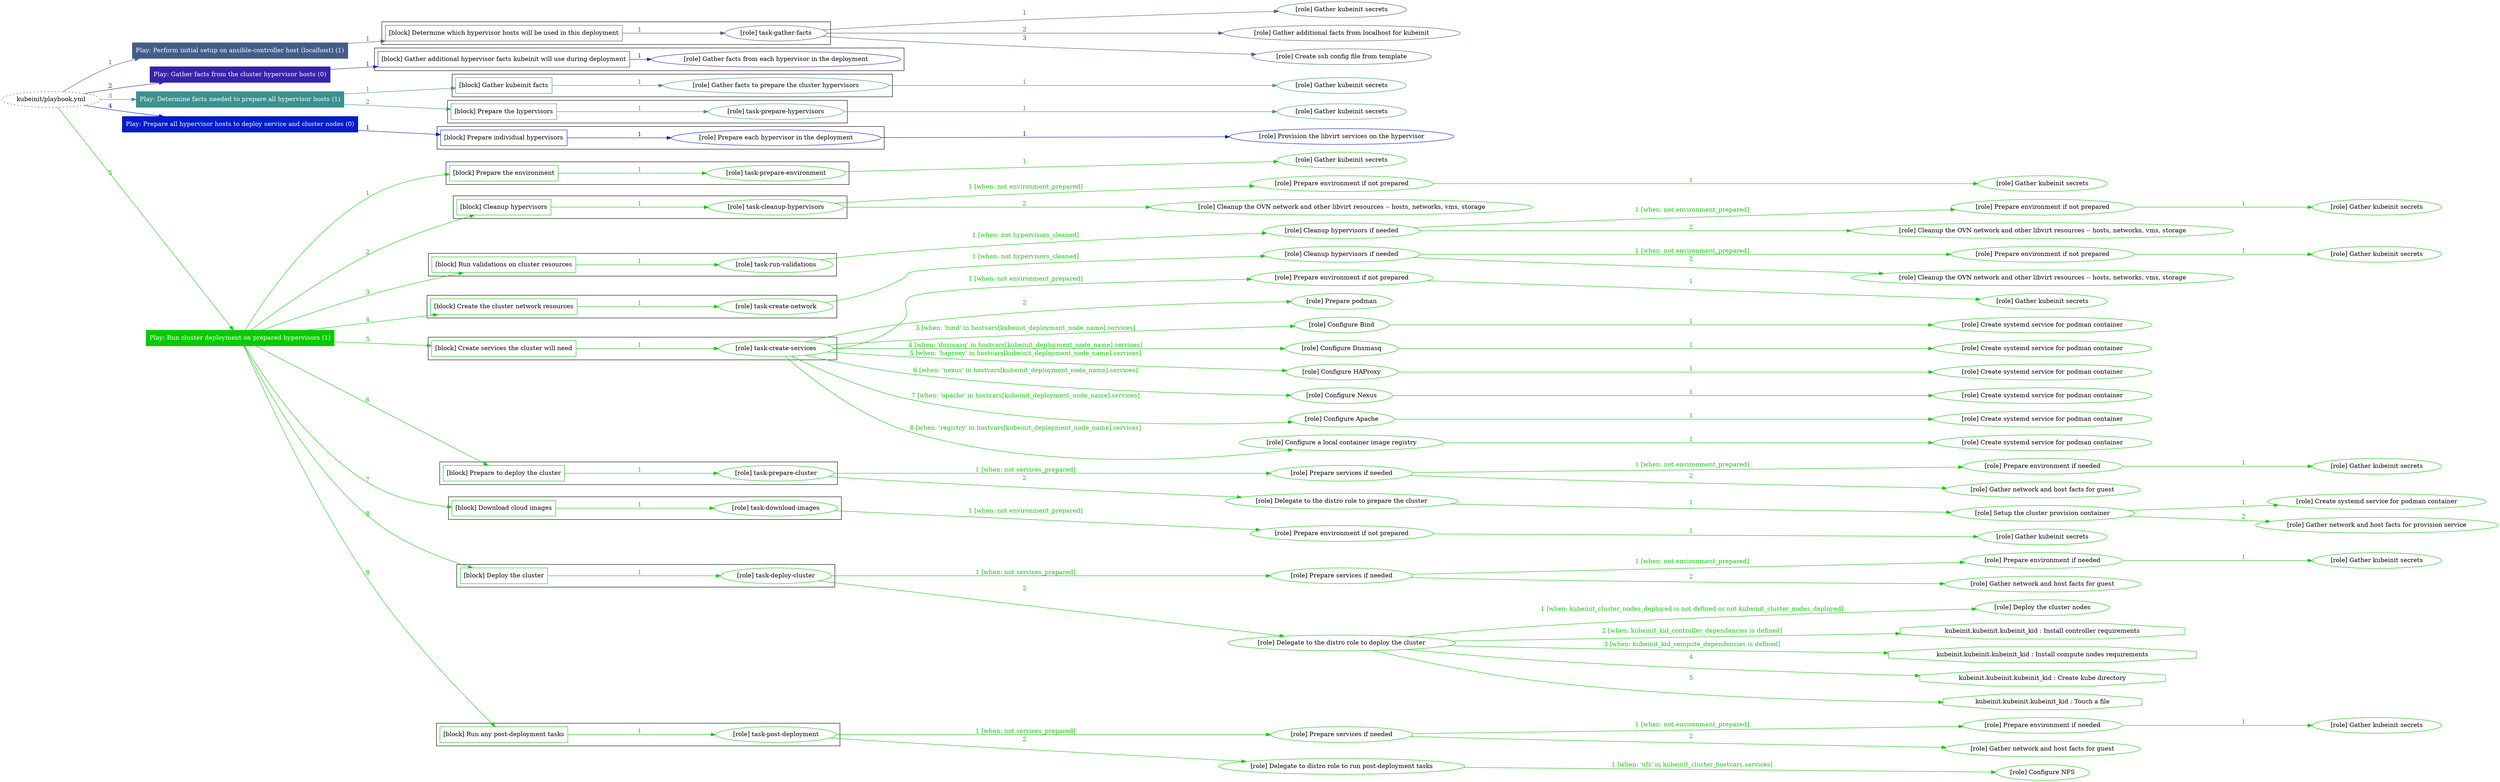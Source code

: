 digraph {
	graph [concentrate=true ordering=in rankdir=LR ratio=fill]
	edge [esep=5 sep=10]
	"kubeinit/playbook.yml" [URL="/home/runner/work/kubeinit/kubeinit/kubeinit/playbook.yml" id=playbook_50e6f2de style=dotted]
	play_9958e30e [label="Play: Perform initial setup on ansible-controller host (localhost) (1)" URL="/home/runner/work/kubeinit/kubeinit/kubeinit/playbook.yml" color="#445d88" fontcolor="#ffffff" id=play_9958e30e shape=box style=filled tooltip=localhost]
	"kubeinit/playbook.yml" -> play_9958e30e [label="1 " color="#445d88" fontcolor="#445d88" id=edge_a9474c31 labeltooltip="1 " tooltip="1 "]
	subgraph "Gather kubeinit secrets" {
		role_91b9b0df [label="[role] Gather kubeinit secrets" URL="/home/runner/.ansible/collections/ansible_collections/kubeinit/kubeinit/roles/kubeinit_prepare/tasks/build_hypervisors_group.yml" color="#445d88" id=role_91b9b0df tooltip="Gather kubeinit secrets"]
	}
	subgraph "Gather additional facts from localhost for kubeinit" {
		role_ce4d6a98 [label="[role] Gather additional facts from localhost for kubeinit" URL="/home/runner/.ansible/collections/ansible_collections/kubeinit/kubeinit/roles/kubeinit_prepare/tasks/build_hypervisors_group.yml" color="#445d88" id=role_ce4d6a98 tooltip="Gather additional facts from localhost for kubeinit"]
	}
	subgraph "Create ssh config file from template" {
		role_f84a0c0d [label="[role] Create ssh config file from template" URL="/home/runner/.ansible/collections/ansible_collections/kubeinit/kubeinit/roles/kubeinit_prepare/tasks/build_hypervisors_group.yml" color="#445d88" id=role_f84a0c0d tooltip="Create ssh config file from template"]
	}
	subgraph "task-gather-facts" {
		role_ffb2d724 [label="[role] task-gather-facts" URL="/home/runner/work/kubeinit/kubeinit/kubeinit/playbook.yml" color="#445d88" id=role_ffb2d724 tooltip="task-gather-facts"]
		role_ffb2d724 -> role_91b9b0df [label="1 " color="#445d88" fontcolor="#445d88" id=edge_2540e3af labeltooltip="1 " tooltip="1 "]
		role_ffb2d724 -> role_ce4d6a98 [label="2 " color="#445d88" fontcolor="#445d88" id=edge_36d5b233 labeltooltip="2 " tooltip="2 "]
		role_ffb2d724 -> role_f84a0c0d [label="3 " color="#445d88" fontcolor="#445d88" id=edge_66f5853d labeltooltip="3 " tooltip="3 "]
	}
	subgraph "Play: Perform initial setup on ansible-controller host (localhost) (1)" {
		play_9958e30e -> block_2ce571b0 [label=1 color="#445d88" fontcolor="#445d88" id=edge_5c7d63a4 labeltooltip=1 tooltip=1]
		subgraph cluster_block_2ce571b0 {
			block_2ce571b0 [label="[block] Determine which hypervisor hosts will be used in this deployment" URL="/home/runner/work/kubeinit/kubeinit/kubeinit/playbook.yml" color="#445d88" id=block_2ce571b0 labeltooltip="Determine which hypervisor hosts will be used in this deployment" shape=box tooltip="Determine which hypervisor hosts will be used in this deployment"]
			block_2ce571b0 -> role_ffb2d724 [label="1 " color="#445d88" fontcolor="#445d88" id=edge_18016626 labeltooltip="1 " tooltip="1 "]
		}
	}
	play_d2fd82ec [label="Play: Gather facts from the cluster hypervisor hosts (0)" URL="/home/runner/work/kubeinit/kubeinit/kubeinit/playbook.yml" color="#3922aa" fontcolor="#ffffff" id=play_d2fd82ec shape=box style=filled tooltip="Play: Gather facts from the cluster hypervisor hosts (0)"]
	"kubeinit/playbook.yml" -> play_d2fd82ec [label="2 " color="#3922aa" fontcolor="#3922aa" id=edge_82a83a03 labeltooltip="2 " tooltip="2 "]
	subgraph "Gather facts from each hypervisor in the deployment" {
		role_1c6f3601 [label="[role] Gather facts from each hypervisor in the deployment" URL="/home/runner/work/kubeinit/kubeinit/kubeinit/playbook.yml" color="#3922aa" id=role_1c6f3601 tooltip="Gather facts from each hypervisor in the deployment"]
	}
	subgraph "Play: Gather facts from the cluster hypervisor hosts (0)" {
		play_d2fd82ec -> block_0d6fe149 [label=1 color="#3922aa" fontcolor="#3922aa" id=edge_04b9619c labeltooltip=1 tooltip=1]
		subgraph cluster_block_0d6fe149 {
			block_0d6fe149 [label="[block] Gather additional hypervisor facts kubeinit will use during deployment" URL="/home/runner/work/kubeinit/kubeinit/kubeinit/playbook.yml" color="#3922aa" id=block_0d6fe149 labeltooltip="Gather additional hypervisor facts kubeinit will use during deployment" shape=box tooltip="Gather additional hypervisor facts kubeinit will use during deployment"]
			block_0d6fe149 -> role_1c6f3601 [label="1 " color="#3922aa" fontcolor="#3922aa" id=edge_02f8da68 labeltooltip="1 " tooltip="1 "]
		}
	}
	play_2d99d98e [label="Play: Determine facts needed to prepare all hypervisor hosts (1)" URL="/home/runner/work/kubeinit/kubeinit/kubeinit/playbook.yml" color="#3b9190" fontcolor="#ffffff" id=play_2d99d98e shape=box style=filled tooltip=localhost]
	"kubeinit/playbook.yml" -> play_2d99d98e [label="3 " color="#3b9190" fontcolor="#3b9190" id=edge_d330d15e labeltooltip="3 " tooltip="3 "]
	subgraph "Gather kubeinit secrets" {
		role_da9b8e6f [label="[role] Gather kubeinit secrets" URL="/home/runner/.ansible/collections/ansible_collections/kubeinit/kubeinit/roles/kubeinit_prepare/tasks/gather_kubeinit_facts.yml" color="#3b9190" id=role_da9b8e6f tooltip="Gather kubeinit secrets"]
	}
	subgraph "Gather facts to prepare the cluster hypervisors" {
		role_4280da1c [label="[role] Gather facts to prepare the cluster hypervisors" URL="/home/runner/work/kubeinit/kubeinit/kubeinit/playbook.yml" color="#3b9190" id=role_4280da1c tooltip="Gather facts to prepare the cluster hypervisors"]
		role_4280da1c -> role_da9b8e6f [label="1 " color="#3b9190" fontcolor="#3b9190" id=edge_eb1726ce labeltooltip="1 " tooltip="1 "]
	}
	subgraph "Gather kubeinit secrets" {
		role_faa4b2e7 [label="[role] Gather kubeinit secrets" URL="/home/runner/.ansible/collections/ansible_collections/kubeinit/kubeinit/roles/kubeinit_prepare/tasks/gather_kubeinit_facts.yml" color="#3b9190" id=role_faa4b2e7 tooltip="Gather kubeinit secrets"]
	}
	subgraph "task-prepare-hypervisors" {
		role_36609c1f [label="[role] task-prepare-hypervisors" URL="/home/runner/work/kubeinit/kubeinit/kubeinit/playbook.yml" color="#3b9190" id=role_36609c1f tooltip="task-prepare-hypervisors"]
		role_36609c1f -> role_faa4b2e7 [label="1 " color="#3b9190" fontcolor="#3b9190" id=edge_28a08ee8 labeltooltip="1 " tooltip="1 "]
	}
	subgraph "Play: Determine facts needed to prepare all hypervisor hosts (1)" {
		play_2d99d98e -> block_a14d952c [label=1 color="#3b9190" fontcolor="#3b9190" id=edge_8cd0bb99 labeltooltip=1 tooltip=1]
		subgraph cluster_block_a14d952c {
			block_a14d952c [label="[block] Gather kubeinit facts" URL="/home/runner/work/kubeinit/kubeinit/kubeinit/playbook.yml" color="#3b9190" id=block_a14d952c labeltooltip="Gather kubeinit facts" shape=box tooltip="Gather kubeinit facts"]
			block_a14d952c -> role_4280da1c [label="1 " color="#3b9190" fontcolor="#3b9190" id=edge_c5ca4472 labeltooltip="1 " tooltip="1 "]
		}
		play_2d99d98e -> block_464c020f [label=2 color="#3b9190" fontcolor="#3b9190" id=edge_82e59f20 labeltooltip=2 tooltip=2]
		subgraph cluster_block_464c020f {
			block_464c020f [label="[block] Prepare the hypervisors" URL="/home/runner/work/kubeinit/kubeinit/kubeinit/playbook.yml" color="#3b9190" id=block_464c020f labeltooltip="Prepare the hypervisors" shape=box tooltip="Prepare the hypervisors"]
			block_464c020f -> role_36609c1f [label="1 " color="#3b9190" fontcolor="#3b9190" id=edge_e20b7f57 labeltooltip="1 " tooltip="1 "]
		}
	}
	play_64fe4790 [label="Play: Prepare all hypervisor hosts to deploy service and cluster nodes (0)" URL="/home/runner/work/kubeinit/kubeinit/kubeinit/playbook.yml" color="#021cca" fontcolor="#ffffff" id=play_64fe4790 shape=box style=filled tooltip="Play: Prepare all hypervisor hosts to deploy service and cluster nodes (0)"]
	"kubeinit/playbook.yml" -> play_64fe4790 [label="4 " color="#021cca" fontcolor="#021cca" id=edge_26fd4993 labeltooltip="4 " tooltip="4 "]
	subgraph "Provision the libvirt services on the hypervisor" {
		role_759fba63 [label="[role] Provision the libvirt services on the hypervisor" URL="/home/runner/.ansible/collections/ansible_collections/kubeinit/kubeinit/roles/kubeinit_prepare/tasks/prepare_hypervisor.yml" color="#021cca" id=role_759fba63 tooltip="Provision the libvirt services on the hypervisor"]
	}
	subgraph "Prepare each hypervisor in the deployment" {
		role_9e18ca4a [label="[role] Prepare each hypervisor in the deployment" URL="/home/runner/work/kubeinit/kubeinit/kubeinit/playbook.yml" color="#021cca" id=role_9e18ca4a tooltip="Prepare each hypervisor in the deployment"]
		role_9e18ca4a -> role_759fba63 [label="1 " color="#021cca" fontcolor="#021cca" id=edge_062d3d40 labeltooltip="1 " tooltip="1 "]
	}
	subgraph "Play: Prepare all hypervisor hosts to deploy service and cluster nodes (0)" {
		play_64fe4790 -> block_e51bd233 [label=1 color="#021cca" fontcolor="#021cca" id=edge_98660338 labeltooltip=1 tooltip=1]
		subgraph cluster_block_e51bd233 {
			block_e51bd233 [label="[block] Prepare individual hypervisors" URL="/home/runner/work/kubeinit/kubeinit/kubeinit/playbook.yml" color="#021cca" id=block_e51bd233 labeltooltip="Prepare individual hypervisors" shape=box tooltip="Prepare individual hypervisors"]
			block_e51bd233 -> role_9e18ca4a [label="1 " color="#021cca" fontcolor="#021cca" id=edge_da56ffb1 labeltooltip="1 " tooltip="1 "]
		}
	}
	play_2c043baa [label="Play: Run cluster deployment on prepared hypervisors (1)" URL="/home/runner/work/kubeinit/kubeinit/kubeinit/playbook.yml" color="#09ca02" fontcolor="#ffffff" id=play_2c043baa shape=box style=filled tooltip=localhost]
	"kubeinit/playbook.yml" -> play_2c043baa [label="5 " color="#09ca02" fontcolor="#09ca02" id=edge_bb22a909 labeltooltip="5 " tooltip="5 "]
	subgraph "Gather kubeinit secrets" {
		role_1396aef2 [label="[role] Gather kubeinit secrets" URL="/home/runner/.ansible/collections/ansible_collections/kubeinit/kubeinit/roles/kubeinit_prepare/tasks/gather_kubeinit_facts.yml" color="#09ca02" id=role_1396aef2 tooltip="Gather kubeinit secrets"]
	}
	subgraph "task-prepare-environment" {
		role_627723ed [label="[role] task-prepare-environment" URL="/home/runner/work/kubeinit/kubeinit/kubeinit/playbook.yml" color="#09ca02" id=role_627723ed tooltip="task-prepare-environment"]
		role_627723ed -> role_1396aef2 [label="1 " color="#09ca02" fontcolor="#09ca02" id=edge_ef4833f6 labeltooltip="1 " tooltip="1 "]
	}
	subgraph "Gather kubeinit secrets" {
		role_53dcd2b2 [label="[role] Gather kubeinit secrets" URL="/home/runner/.ansible/collections/ansible_collections/kubeinit/kubeinit/roles/kubeinit_prepare/tasks/gather_kubeinit_facts.yml" color="#09ca02" id=role_53dcd2b2 tooltip="Gather kubeinit secrets"]
	}
	subgraph "Prepare environment if not prepared" {
		role_b9887acd [label="[role] Prepare environment if not prepared" URL="/home/runner/.ansible/collections/ansible_collections/kubeinit/kubeinit/roles/kubeinit_prepare/tasks/cleanup_hypervisors.yml" color="#09ca02" id=role_b9887acd tooltip="Prepare environment if not prepared"]
		role_b9887acd -> role_53dcd2b2 [label="1 " color="#09ca02" fontcolor="#09ca02" id=edge_7b9427c1 labeltooltip="1 " tooltip="1 "]
	}
	subgraph "Cleanup the OVN network and other libvirt resources -- hosts, networks, vms, storage" {
		role_3ff14614 [label="[role] Cleanup the OVN network and other libvirt resources -- hosts, networks, vms, storage" URL="/home/runner/.ansible/collections/ansible_collections/kubeinit/kubeinit/roles/kubeinit_prepare/tasks/cleanup_hypervisors.yml" color="#09ca02" id=role_3ff14614 tooltip="Cleanup the OVN network and other libvirt resources -- hosts, networks, vms, storage"]
	}
	subgraph "task-cleanup-hypervisors" {
		role_20452b67 [label="[role] task-cleanup-hypervisors" URL="/home/runner/work/kubeinit/kubeinit/kubeinit/playbook.yml" color="#09ca02" id=role_20452b67 tooltip="task-cleanup-hypervisors"]
		role_20452b67 -> role_b9887acd [label="1 [when: not environment_prepared]" color="#09ca02" fontcolor="#09ca02" id=edge_ad8bff8f labeltooltip="1 [when: not environment_prepared]" tooltip="1 [when: not environment_prepared]"]
		role_20452b67 -> role_3ff14614 [label="2 " color="#09ca02" fontcolor="#09ca02" id=edge_5fcb2435 labeltooltip="2 " tooltip="2 "]
	}
	subgraph "Gather kubeinit secrets" {
		role_081bf091 [label="[role] Gather kubeinit secrets" URL="/home/runner/.ansible/collections/ansible_collections/kubeinit/kubeinit/roles/kubeinit_prepare/tasks/gather_kubeinit_facts.yml" color="#09ca02" id=role_081bf091 tooltip="Gather kubeinit secrets"]
	}
	subgraph "Prepare environment if not prepared" {
		role_46603d95 [label="[role] Prepare environment if not prepared" URL="/home/runner/.ansible/collections/ansible_collections/kubeinit/kubeinit/roles/kubeinit_prepare/tasks/cleanup_hypervisors.yml" color="#09ca02" id=role_46603d95 tooltip="Prepare environment if not prepared"]
		role_46603d95 -> role_081bf091 [label="1 " color="#09ca02" fontcolor="#09ca02" id=edge_a2990768 labeltooltip="1 " tooltip="1 "]
	}
	subgraph "Cleanup the OVN network and other libvirt resources -- hosts, networks, vms, storage" {
		role_5de30875 [label="[role] Cleanup the OVN network and other libvirt resources -- hosts, networks, vms, storage" URL="/home/runner/.ansible/collections/ansible_collections/kubeinit/kubeinit/roles/kubeinit_prepare/tasks/cleanup_hypervisors.yml" color="#09ca02" id=role_5de30875 tooltip="Cleanup the OVN network and other libvirt resources -- hosts, networks, vms, storage"]
	}
	subgraph "Cleanup hypervisors if needed" {
		role_14f4c9c7 [label="[role] Cleanup hypervisors if needed" URL="/home/runner/.ansible/collections/ansible_collections/kubeinit/kubeinit/roles/kubeinit_validations/tasks/main.yml" color="#09ca02" id=role_14f4c9c7 tooltip="Cleanup hypervisors if needed"]
		role_14f4c9c7 -> role_46603d95 [label="1 [when: not environment_prepared]" color="#09ca02" fontcolor="#09ca02" id=edge_b2daf151 labeltooltip="1 [when: not environment_prepared]" tooltip="1 [when: not environment_prepared]"]
		role_14f4c9c7 -> role_5de30875 [label="2 " color="#09ca02" fontcolor="#09ca02" id=edge_1c3a482b labeltooltip="2 " tooltip="2 "]
	}
	subgraph "task-run-validations" {
		role_f98d3f34 [label="[role] task-run-validations" URL="/home/runner/work/kubeinit/kubeinit/kubeinit/playbook.yml" color="#09ca02" id=role_f98d3f34 tooltip="task-run-validations"]
		role_f98d3f34 -> role_14f4c9c7 [label="1 [when: not hypervisors_cleaned]" color="#09ca02" fontcolor="#09ca02" id=edge_caeacf80 labeltooltip="1 [when: not hypervisors_cleaned]" tooltip="1 [when: not hypervisors_cleaned]"]
	}
	subgraph "Gather kubeinit secrets" {
		role_f4078f18 [label="[role] Gather kubeinit secrets" URL="/home/runner/.ansible/collections/ansible_collections/kubeinit/kubeinit/roles/kubeinit_prepare/tasks/gather_kubeinit_facts.yml" color="#09ca02" id=role_f4078f18 tooltip="Gather kubeinit secrets"]
	}
	subgraph "Prepare environment if not prepared" {
		role_32cb5668 [label="[role] Prepare environment if not prepared" URL="/home/runner/.ansible/collections/ansible_collections/kubeinit/kubeinit/roles/kubeinit_prepare/tasks/cleanup_hypervisors.yml" color="#09ca02" id=role_32cb5668 tooltip="Prepare environment if not prepared"]
		role_32cb5668 -> role_f4078f18 [label="1 " color="#09ca02" fontcolor="#09ca02" id=edge_5e2898ed labeltooltip="1 " tooltip="1 "]
	}
	subgraph "Cleanup the OVN network and other libvirt resources -- hosts, networks, vms, storage" {
		role_4f2ff0e2 [label="[role] Cleanup the OVN network and other libvirt resources -- hosts, networks, vms, storage" URL="/home/runner/.ansible/collections/ansible_collections/kubeinit/kubeinit/roles/kubeinit_prepare/tasks/cleanup_hypervisors.yml" color="#09ca02" id=role_4f2ff0e2 tooltip="Cleanup the OVN network and other libvirt resources -- hosts, networks, vms, storage"]
	}
	subgraph "Cleanup hypervisors if needed" {
		role_90e35a73 [label="[role] Cleanup hypervisors if needed" URL="/home/runner/.ansible/collections/ansible_collections/kubeinit/kubeinit/roles/kubeinit_libvirt/tasks/create_network.yml" color="#09ca02" id=role_90e35a73 tooltip="Cleanup hypervisors if needed"]
		role_90e35a73 -> role_32cb5668 [label="1 [when: not environment_prepared]" color="#09ca02" fontcolor="#09ca02" id=edge_146ec8ae labeltooltip="1 [when: not environment_prepared]" tooltip="1 [when: not environment_prepared]"]
		role_90e35a73 -> role_4f2ff0e2 [label="2 " color="#09ca02" fontcolor="#09ca02" id=edge_0d8575a7 labeltooltip="2 " tooltip="2 "]
	}
	subgraph "task-create-network" {
		role_ff125527 [label="[role] task-create-network" URL="/home/runner/work/kubeinit/kubeinit/kubeinit/playbook.yml" color="#09ca02" id=role_ff125527 tooltip="task-create-network"]
		role_ff125527 -> role_90e35a73 [label="1 [when: not hypervisors_cleaned]" color="#09ca02" fontcolor="#09ca02" id=edge_506fe25e labeltooltip="1 [when: not hypervisors_cleaned]" tooltip="1 [when: not hypervisors_cleaned]"]
	}
	subgraph "Gather kubeinit secrets" {
		role_c64d0d55 [label="[role] Gather kubeinit secrets" URL="/home/runner/.ansible/collections/ansible_collections/kubeinit/kubeinit/roles/kubeinit_prepare/tasks/gather_kubeinit_facts.yml" color="#09ca02" id=role_c64d0d55 tooltip="Gather kubeinit secrets"]
	}
	subgraph "Prepare environment if not prepared" {
		role_27340713 [label="[role] Prepare environment if not prepared" URL="/home/runner/.ansible/collections/ansible_collections/kubeinit/kubeinit/roles/kubeinit_services/tasks/main.yml" color="#09ca02" id=role_27340713 tooltip="Prepare environment if not prepared"]
		role_27340713 -> role_c64d0d55 [label="1 " color="#09ca02" fontcolor="#09ca02" id=edge_e94b7608 labeltooltip="1 " tooltip="1 "]
	}
	subgraph "Prepare podman" {
		role_569107a3 [label="[role] Prepare podman" URL="/home/runner/.ansible/collections/ansible_collections/kubeinit/kubeinit/roles/kubeinit_services/tasks/00_create_service_pod.yml" color="#09ca02" id=role_569107a3 tooltip="Prepare podman"]
	}
	subgraph "Create systemd service for podman container" {
		role_7414d766 [label="[role] Create systemd service for podman container" URL="/home/runner/.ansible/collections/ansible_collections/kubeinit/kubeinit/roles/kubeinit_bind/tasks/main.yml" color="#09ca02" id=role_7414d766 tooltip="Create systemd service for podman container"]
	}
	subgraph "Configure Bind" {
		role_6756dc34 [label="[role] Configure Bind" URL="/home/runner/.ansible/collections/ansible_collections/kubeinit/kubeinit/roles/kubeinit_services/tasks/start_services_containers.yml" color="#09ca02" id=role_6756dc34 tooltip="Configure Bind"]
		role_6756dc34 -> role_7414d766 [label="1 " color="#09ca02" fontcolor="#09ca02" id=edge_dfa3fb8a labeltooltip="1 " tooltip="1 "]
	}
	subgraph "Create systemd service for podman container" {
		role_cc806d8e [label="[role] Create systemd service for podman container" URL="/home/runner/.ansible/collections/ansible_collections/kubeinit/kubeinit/roles/kubeinit_dnsmasq/tasks/main.yml" color="#09ca02" id=role_cc806d8e tooltip="Create systemd service for podman container"]
	}
	subgraph "Configure Dnsmasq" {
		role_4d1852d2 [label="[role] Configure Dnsmasq" URL="/home/runner/.ansible/collections/ansible_collections/kubeinit/kubeinit/roles/kubeinit_services/tasks/start_services_containers.yml" color="#09ca02" id=role_4d1852d2 tooltip="Configure Dnsmasq"]
		role_4d1852d2 -> role_cc806d8e [label="1 " color="#09ca02" fontcolor="#09ca02" id=edge_d96ae85d labeltooltip="1 " tooltip="1 "]
	}
	subgraph "Create systemd service for podman container" {
		role_5908174a [label="[role] Create systemd service for podman container" URL="/home/runner/.ansible/collections/ansible_collections/kubeinit/kubeinit/roles/kubeinit_haproxy/tasks/main.yml" color="#09ca02" id=role_5908174a tooltip="Create systemd service for podman container"]
	}
	subgraph "Configure HAProxy" {
		role_478df750 [label="[role] Configure HAProxy" URL="/home/runner/.ansible/collections/ansible_collections/kubeinit/kubeinit/roles/kubeinit_services/tasks/start_services_containers.yml" color="#09ca02" id=role_478df750 tooltip="Configure HAProxy"]
		role_478df750 -> role_5908174a [label="1 " color="#09ca02" fontcolor="#09ca02" id=edge_6a328c8f labeltooltip="1 " tooltip="1 "]
	}
	subgraph "Create systemd service for podman container" {
		role_d2520739 [label="[role] Create systemd service for podman container" URL="/home/runner/.ansible/collections/ansible_collections/kubeinit/kubeinit/roles/kubeinit_nexus/tasks/main.yml" color="#09ca02" id=role_d2520739 tooltip="Create systemd service for podman container"]
	}
	subgraph "Configure Nexus" {
		role_c5e26482 [label="[role] Configure Nexus" URL="/home/runner/.ansible/collections/ansible_collections/kubeinit/kubeinit/roles/kubeinit_services/tasks/start_services_containers.yml" color="#09ca02" id=role_c5e26482 tooltip="Configure Nexus"]
		role_c5e26482 -> role_d2520739 [label="1 " color="#09ca02" fontcolor="#09ca02" id=edge_59e38bfb labeltooltip="1 " tooltip="1 "]
	}
	subgraph "Create systemd service for podman container" {
		role_bb18069f [label="[role] Create systemd service for podman container" URL="/home/runner/.ansible/collections/ansible_collections/kubeinit/kubeinit/roles/kubeinit_apache/tasks/main.yml" color="#09ca02" id=role_bb18069f tooltip="Create systemd service for podman container"]
	}
	subgraph "Configure Apache" {
		role_85d8bedd [label="[role] Configure Apache" URL="/home/runner/.ansible/collections/ansible_collections/kubeinit/kubeinit/roles/kubeinit_services/tasks/start_services_containers.yml" color="#09ca02" id=role_85d8bedd tooltip="Configure Apache"]
		role_85d8bedd -> role_bb18069f [label="1 " color="#09ca02" fontcolor="#09ca02" id=edge_1f086606 labeltooltip="1 " tooltip="1 "]
	}
	subgraph "Create systemd service for podman container" {
		role_13bd8975 [label="[role] Create systemd service for podman container" URL="/home/runner/.ansible/collections/ansible_collections/kubeinit/kubeinit/roles/kubeinit_registry/tasks/main.yml" color="#09ca02" id=role_13bd8975 tooltip="Create systemd service for podman container"]
	}
	subgraph "Configure a local container image registry" {
		role_16233e2a [label="[role] Configure a local container image registry" URL="/home/runner/.ansible/collections/ansible_collections/kubeinit/kubeinit/roles/kubeinit_services/tasks/start_services_containers.yml" color="#09ca02" id=role_16233e2a tooltip="Configure a local container image registry"]
		role_16233e2a -> role_13bd8975 [label="1 " color="#09ca02" fontcolor="#09ca02" id=edge_b8503631 labeltooltip="1 " tooltip="1 "]
	}
	subgraph "task-create-services" {
		role_81b4133f [label="[role] task-create-services" URL="/home/runner/work/kubeinit/kubeinit/kubeinit/playbook.yml" color="#09ca02" id=role_81b4133f tooltip="task-create-services"]
		role_81b4133f -> role_27340713 [label="1 [when: not environment_prepared]" color="#09ca02" fontcolor="#09ca02" id=edge_648b421f labeltooltip="1 [when: not environment_prepared]" tooltip="1 [when: not environment_prepared]"]
		role_81b4133f -> role_569107a3 [label="2 " color="#09ca02" fontcolor="#09ca02" id=edge_81b4901b labeltooltip="2 " tooltip="2 "]
		role_81b4133f -> role_6756dc34 [label="3 [when: 'bind' in hostvars[kubeinit_deployment_node_name].services]" color="#09ca02" fontcolor="#09ca02" id=edge_749b8219 labeltooltip="3 [when: 'bind' in hostvars[kubeinit_deployment_node_name].services]" tooltip="3 [when: 'bind' in hostvars[kubeinit_deployment_node_name].services]"]
		role_81b4133f -> role_4d1852d2 [label="4 [when: 'dnsmasq' in hostvars[kubeinit_deployment_node_name].services]" color="#09ca02" fontcolor="#09ca02" id=edge_778208c2 labeltooltip="4 [when: 'dnsmasq' in hostvars[kubeinit_deployment_node_name].services]" tooltip="4 [when: 'dnsmasq' in hostvars[kubeinit_deployment_node_name].services]"]
		role_81b4133f -> role_478df750 [label="5 [when: 'haproxy' in hostvars[kubeinit_deployment_node_name].services]" color="#09ca02" fontcolor="#09ca02" id=edge_c4413b37 labeltooltip="5 [when: 'haproxy' in hostvars[kubeinit_deployment_node_name].services]" tooltip="5 [when: 'haproxy' in hostvars[kubeinit_deployment_node_name].services]"]
		role_81b4133f -> role_c5e26482 [label="6 [when: 'nexus' in hostvars[kubeinit_deployment_node_name].services]" color="#09ca02" fontcolor="#09ca02" id=edge_097a5dbf labeltooltip="6 [when: 'nexus' in hostvars[kubeinit_deployment_node_name].services]" tooltip="6 [when: 'nexus' in hostvars[kubeinit_deployment_node_name].services]"]
		role_81b4133f -> role_85d8bedd [label="7 [when: 'apache' in hostvars[kubeinit_deployment_node_name].services]" color="#09ca02" fontcolor="#09ca02" id=edge_4c7d2fb0 labeltooltip="7 [when: 'apache' in hostvars[kubeinit_deployment_node_name].services]" tooltip="7 [when: 'apache' in hostvars[kubeinit_deployment_node_name].services]"]
		role_81b4133f -> role_16233e2a [label="8 [when: 'registry' in hostvars[kubeinit_deployment_node_name].services]" color="#09ca02" fontcolor="#09ca02" id=edge_61dd5e68 labeltooltip="8 [when: 'registry' in hostvars[kubeinit_deployment_node_name].services]" tooltip="8 [when: 'registry' in hostvars[kubeinit_deployment_node_name].services]"]
	}
	subgraph "Gather kubeinit secrets" {
		role_fcf6869d [label="[role] Gather kubeinit secrets" URL="/home/runner/.ansible/collections/ansible_collections/kubeinit/kubeinit/roles/kubeinit_prepare/tasks/gather_kubeinit_facts.yml" color="#09ca02" id=role_fcf6869d tooltip="Gather kubeinit secrets"]
	}
	subgraph "Prepare environment if needed" {
		role_655c3c58 [label="[role] Prepare environment if needed" URL="/home/runner/.ansible/collections/ansible_collections/kubeinit/kubeinit/roles/kubeinit_services/tasks/prepare_services.yml" color="#09ca02" id=role_655c3c58 tooltip="Prepare environment if needed"]
		role_655c3c58 -> role_fcf6869d [label="1 " color="#09ca02" fontcolor="#09ca02" id=edge_adfbb079 labeltooltip="1 " tooltip="1 "]
	}
	subgraph "Gather network and host facts for guest" {
		role_1e04fd6b [label="[role] Gather network and host facts for guest" URL="/home/runner/.ansible/collections/ansible_collections/kubeinit/kubeinit/roles/kubeinit_services/tasks/prepare_services.yml" color="#09ca02" id=role_1e04fd6b tooltip="Gather network and host facts for guest"]
	}
	subgraph "Prepare services if needed" {
		role_c2ff2635 [label="[role] Prepare services if needed" URL="/home/runner/.ansible/collections/ansible_collections/kubeinit/kubeinit/roles/kubeinit_prepare/tasks/prepare_cluster.yml" color="#09ca02" id=role_c2ff2635 tooltip="Prepare services if needed"]
		role_c2ff2635 -> role_655c3c58 [label="1 [when: not environment_prepared]" color="#09ca02" fontcolor="#09ca02" id=edge_59efdf77 labeltooltip="1 [when: not environment_prepared]" tooltip="1 [when: not environment_prepared]"]
		role_c2ff2635 -> role_1e04fd6b [label="2 " color="#09ca02" fontcolor="#09ca02" id=edge_1bfb2174 labeltooltip="2 " tooltip="2 "]
	}
	subgraph "Create systemd service for podman container" {
		role_3f9eb85d [label="[role] Create systemd service for podman container" URL="/home/runner/.ansible/collections/ansible_collections/kubeinit/kubeinit/roles/kubeinit_services/tasks/create_provision_container.yml" color="#09ca02" id=role_3f9eb85d tooltip="Create systemd service for podman container"]
	}
	subgraph "Gather network and host facts for provision service" {
		role_950a2e32 [label="[role] Gather network and host facts for provision service" URL="/home/runner/.ansible/collections/ansible_collections/kubeinit/kubeinit/roles/kubeinit_services/tasks/create_provision_container.yml" color="#09ca02" id=role_950a2e32 tooltip="Gather network and host facts for provision service"]
	}
	subgraph "Setup the cluster provision container" {
		role_0b80a80a [label="[role] Setup the cluster provision container" URL="/home/runner/.ansible/collections/ansible_collections/kubeinit/kubeinit/roles/kubeinit_kid/tasks/prepare_cluster.yml" color="#09ca02" id=role_0b80a80a tooltip="Setup the cluster provision container"]
		role_0b80a80a -> role_3f9eb85d [label="1 " color="#09ca02" fontcolor="#09ca02" id=edge_6d09d115 labeltooltip="1 " tooltip="1 "]
		role_0b80a80a -> role_950a2e32 [label="2 " color="#09ca02" fontcolor="#09ca02" id=edge_34173e9b labeltooltip="2 " tooltip="2 "]
	}
	subgraph "Delegate to the distro role to prepare the cluster" {
		role_e546a185 [label="[role] Delegate to the distro role to prepare the cluster" URL="/home/runner/.ansible/collections/ansible_collections/kubeinit/kubeinit/roles/kubeinit_prepare/tasks/prepare_cluster.yml" color="#09ca02" id=role_e546a185 tooltip="Delegate to the distro role to prepare the cluster"]
		role_e546a185 -> role_0b80a80a [label="1 " color="#09ca02" fontcolor="#09ca02" id=edge_9bca0e97 labeltooltip="1 " tooltip="1 "]
	}
	subgraph "task-prepare-cluster" {
		role_1df43b99 [label="[role] task-prepare-cluster" URL="/home/runner/work/kubeinit/kubeinit/kubeinit/playbook.yml" color="#09ca02" id=role_1df43b99 tooltip="task-prepare-cluster"]
		role_1df43b99 -> role_c2ff2635 [label="1 [when: not services_prepared]" color="#09ca02" fontcolor="#09ca02" id=edge_0f5846c2 labeltooltip="1 [when: not services_prepared]" tooltip="1 [when: not services_prepared]"]
		role_1df43b99 -> role_e546a185 [label="2 " color="#09ca02" fontcolor="#09ca02" id=edge_368912c8 labeltooltip="2 " tooltip="2 "]
	}
	subgraph "Gather kubeinit secrets" {
		role_00f55996 [label="[role] Gather kubeinit secrets" URL="/home/runner/.ansible/collections/ansible_collections/kubeinit/kubeinit/roles/kubeinit_prepare/tasks/gather_kubeinit_facts.yml" color="#09ca02" id=role_00f55996 tooltip="Gather kubeinit secrets"]
	}
	subgraph "Prepare environment if not prepared" {
		role_d8c9c744 [label="[role] Prepare environment if not prepared" URL="/home/runner/.ansible/collections/ansible_collections/kubeinit/kubeinit/roles/kubeinit_libvirt/tasks/download_cloud_images.yml" color="#09ca02" id=role_d8c9c744 tooltip="Prepare environment if not prepared"]
		role_d8c9c744 -> role_00f55996 [label="1 " color="#09ca02" fontcolor="#09ca02" id=edge_21b643af labeltooltip="1 " tooltip="1 "]
	}
	subgraph "task-download-images" {
		role_3a9647fe [label="[role] task-download-images" URL="/home/runner/work/kubeinit/kubeinit/kubeinit/playbook.yml" color="#09ca02" id=role_3a9647fe tooltip="task-download-images"]
		role_3a9647fe -> role_d8c9c744 [label="1 [when: not environment_prepared]" color="#09ca02" fontcolor="#09ca02" id=edge_c6ef2e16 labeltooltip="1 [when: not environment_prepared]" tooltip="1 [when: not environment_prepared]"]
	}
	subgraph "Gather kubeinit secrets" {
		role_acbed236 [label="[role] Gather kubeinit secrets" URL="/home/runner/.ansible/collections/ansible_collections/kubeinit/kubeinit/roles/kubeinit_prepare/tasks/gather_kubeinit_facts.yml" color="#09ca02" id=role_acbed236 tooltip="Gather kubeinit secrets"]
	}
	subgraph "Prepare environment if needed" {
		role_5ed0bbca [label="[role] Prepare environment if needed" URL="/home/runner/.ansible/collections/ansible_collections/kubeinit/kubeinit/roles/kubeinit_services/tasks/prepare_services.yml" color="#09ca02" id=role_5ed0bbca tooltip="Prepare environment if needed"]
		role_5ed0bbca -> role_acbed236 [label="1 " color="#09ca02" fontcolor="#09ca02" id=edge_99b62807 labeltooltip="1 " tooltip="1 "]
	}
	subgraph "Gather network and host facts for guest" {
		role_3ed21965 [label="[role] Gather network and host facts for guest" URL="/home/runner/.ansible/collections/ansible_collections/kubeinit/kubeinit/roles/kubeinit_services/tasks/prepare_services.yml" color="#09ca02" id=role_3ed21965 tooltip="Gather network and host facts for guest"]
	}
	subgraph "Prepare services if needed" {
		role_1b2d8708 [label="[role] Prepare services if needed" URL="/home/runner/.ansible/collections/ansible_collections/kubeinit/kubeinit/roles/kubeinit_prepare/tasks/deploy_cluster.yml" color="#09ca02" id=role_1b2d8708 tooltip="Prepare services if needed"]
		role_1b2d8708 -> role_5ed0bbca [label="1 [when: not environment_prepared]" color="#09ca02" fontcolor="#09ca02" id=edge_c0cbef9a labeltooltip="1 [when: not environment_prepared]" tooltip="1 [when: not environment_prepared]"]
		role_1b2d8708 -> role_3ed21965 [label="2 " color="#09ca02" fontcolor="#09ca02" id=edge_eed7057a labeltooltip="2 " tooltip="2 "]
	}
	subgraph "Deploy the cluster nodes" {
		role_eb356c87 [label="[role] Deploy the cluster nodes" URL="/home/runner/.ansible/collections/ansible_collections/kubeinit/kubeinit/roles/kubeinit_kid/tasks/main.yml" color="#09ca02" id=role_eb356c87 tooltip="Deploy the cluster nodes"]
	}
	subgraph "Delegate to the distro role to deploy the cluster" {
		role_b52df6ab [label="[role] Delegate to the distro role to deploy the cluster" URL="/home/runner/.ansible/collections/ansible_collections/kubeinit/kubeinit/roles/kubeinit_prepare/tasks/deploy_cluster.yml" color="#09ca02" id=role_b52df6ab tooltip="Delegate to the distro role to deploy the cluster"]
		role_b52df6ab -> role_eb356c87 [label="1 [when: kubeinit_cluster_nodes_deployed is not defined or not kubeinit_cluster_nodes_deployed]" color="#09ca02" fontcolor="#09ca02" id=edge_beaccddb labeltooltip="1 [when: kubeinit_cluster_nodes_deployed is not defined or not kubeinit_cluster_nodes_deployed]" tooltip="1 [when: kubeinit_cluster_nodes_deployed is not defined or not kubeinit_cluster_nodes_deployed]"]
		task_3692e32c [label="kubeinit.kubeinit.kubeinit_kid : Install controller requirements" URL="/home/runner/.ansible/collections/ansible_collections/kubeinit/kubeinit/roles/kubeinit_kid/tasks/main.yml" color="#09ca02" id=task_3692e32c shape=octagon tooltip="kubeinit.kubeinit.kubeinit_kid : Install controller requirements"]
		role_b52df6ab -> task_3692e32c [label="2 [when: kubeinit_kid_controller_dependencies is defined]" color="#09ca02" fontcolor="#09ca02" id=edge_180322f2 labeltooltip="2 [when: kubeinit_kid_controller_dependencies is defined]" tooltip="2 [when: kubeinit_kid_controller_dependencies is defined]"]
		task_4f6c12b4 [label="kubeinit.kubeinit.kubeinit_kid : Install compute nodes requirements" URL="/home/runner/.ansible/collections/ansible_collections/kubeinit/kubeinit/roles/kubeinit_kid/tasks/main.yml" color="#09ca02" id=task_4f6c12b4 shape=octagon tooltip="kubeinit.kubeinit.kubeinit_kid : Install compute nodes requirements"]
		role_b52df6ab -> task_4f6c12b4 [label="3 [when: kubeinit_kid_compute_dependencies is defined]" color="#09ca02" fontcolor="#09ca02" id=edge_40726d7f labeltooltip="3 [when: kubeinit_kid_compute_dependencies is defined]" tooltip="3 [when: kubeinit_kid_compute_dependencies is defined]"]
		task_3f888b94 [label="kubeinit.kubeinit.kubeinit_kid : Create kube directory" URL="/home/runner/.ansible/collections/ansible_collections/kubeinit/kubeinit/roles/kubeinit_kid/tasks/main.yml" color="#09ca02" id=task_3f888b94 shape=octagon tooltip="kubeinit.kubeinit.kubeinit_kid : Create kube directory"]
		role_b52df6ab -> task_3f888b94 [label="4 " color="#09ca02" fontcolor="#09ca02" id=edge_59ea3f96 labeltooltip="4 " tooltip="4 "]
		task_7f0e239d [label="kubeinit.kubeinit.kubeinit_kid : Touch a file" URL="/home/runner/.ansible/collections/ansible_collections/kubeinit/kubeinit/roles/kubeinit_kid/tasks/main.yml" color="#09ca02" id=task_7f0e239d shape=octagon tooltip="kubeinit.kubeinit.kubeinit_kid : Touch a file"]
		role_b52df6ab -> task_7f0e239d [label="5 " color="#09ca02" fontcolor="#09ca02" id=edge_e04c2838 labeltooltip="5 " tooltip="5 "]
	}
	subgraph "task-deploy-cluster" {
		role_630f5823 [label="[role] task-deploy-cluster" URL="/home/runner/work/kubeinit/kubeinit/kubeinit/playbook.yml" color="#09ca02" id=role_630f5823 tooltip="task-deploy-cluster"]
		role_630f5823 -> role_1b2d8708 [label="1 [when: not services_prepared]" color="#09ca02" fontcolor="#09ca02" id=edge_a1b00785 labeltooltip="1 [when: not services_prepared]" tooltip="1 [when: not services_prepared]"]
		role_630f5823 -> role_b52df6ab [label="2 " color="#09ca02" fontcolor="#09ca02" id=edge_90811bc2 labeltooltip="2 " tooltip="2 "]
	}
	subgraph "Gather kubeinit secrets" {
		role_97e2549a [label="[role] Gather kubeinit secrets" URL="/home/runner/.ansible/collections/ansible_collections/kubeinit/kubeinit/roles/kubeinit_prepare/tasks/gather_kubeinit_facts.yml" color="#09ca02" id=role_97e2549a tooltip="Gather kubeinit secrets"]
	}
	subgraph "Prepare environment if needed" {
		role_25b44f2a [label="[role] Prepare environment if needed" URL="/home/runner/.ansible/collections/ansible_collections/kubeinit/kubeinit/roles/kubeinit_services/tasks/prepare_services.yml" color="#09ca02" id=role_25b44f2a tooltip="Prepare environment if needed"]
		role_25b44f2a -> role_97e2549a [label="1 " color="#09ca02" fontcolor="#09ca02" id=edge_c21fbef1 labeltooltip="1 " tooltip="1 "]
	}
	subgraph "Gather network and host facts for guest" {
		role_bb069397 [label="[role] Gather network and host facts for guest" URL="/home/runner/.ansible/collections/ansible_collections/kubeinit/kubeinit/roles/kubeinit_services/tasks/prepare_services.yml" color="#09ca02" id=role_bb069397 tooltip="Gather network and host facts for guest"]
	}
	subgraph "Prepare services if needed" {
		role_4983f2e6 [label="[role] Prepare services if needed" URL="/home/runner/.ansible/collections/ansible_collections/kubeinit/kubeinit/roles/kubeinit_prepare/tasks/post_deployment.yml" color="#09ca02" id=role_4983f2e6 tooltip="Prepare services if needed"]
		role_4983f2e6 -> role_25b44f2a [label="1 [when: not environment_prepared]" color="#09ca02" fontcolor="#09ca02" id=edge_e6fd3e88 labeltooltip="1 [when: not environment_prepared]" tooltip="1 [when: not environment_prepared]"]
		role_4983f2e6 -> role_bb069397 [label="2 " color="#09ca02" fontcolor="#09ca02" id=edge_4dff8558 labeltooltip="2 " tooltip="2 "]
	}
	subgraph "Configure NFS" {
		role_d833e455 [label="[role] Configure NFS" URL="/home/runner/.ansible/collections/ansible_collections/kubeinit/kubeinit/roles/kubeinit_kid/tasks/post_deployment_tasks.yml" color="#09ca02" id=role_d833e455 tooltip="Configure NFS"]
	}
	subgraph "Delegate to distro role to run post-deployment tasks" {
		role_1b12adb8 [label="[role] Delegate to distro role to run post-deployment tasks" URL="/home/runner/.ansible/collections/ansible_collections/kubeinit/kubeinit/roles/kubeinit_prepare/tasks/post_deployment.yml" color="#09ca02" id=role_1b12adb8 tooltip="Delegate to distro role to run post-deployment tasks"]
		role_1b12adb8 -> role_d833e455 [label="1 [when: 'nfs' in kubeinit_cluster_hostvars.services]" color="#09ca02" fontcolor="#09ca02" id=edge_771a11d1 labeltooltip="1 [when: 'nfs' in kubeinit_cluster_hostvars.services]" tooltip="1 [when: 'nfs' in kubeinit_cluster_hostvars.services]"]
	}
	subgraph "task-post-deployment" {
		role_ca8e160d [label="[role] task-post-deployment" URL="/home/runner/work/kubeinit/kubeinit/kubeinit/playbook.yml" color="#09ca02" id=role_ca8e160d tooltip="task-post-deployment"]
		role_ca8e160d -> role_4983f2e6 [label="1 [when: not services_prepared]" color="#09ca02" fontcolor="#09ca02" id=edge_ca0b0e49 labeltooltip="1 [when: not services_prepared]" tooltip="1 [when: not services_prepared]"]
		role_ca8e160d -> role_1b12adb8 [label="2 " color="#09ca02" fontcolor="#09ca02" id=edge_67978880 labeltooltip="2 " tooltip="2 "]
	}
	subgraph "Play: Run cluster deployment on prepared hypervisors (1)" {
		play_2c043baa -> block_afab3fdc [label=1 color="#09ca02" fontcolor="#09ca02" id=edge_3fb2abad labeltooltip=1 tooltip=1]
		subgraph cluster_block_afab3fdc {
			block_afab3fdc [label="[block] Prepare the environment" URL="/home/runner/work/kubeinit/kubeinit/kubeinit/playbook.yml" color="#09ca02" id=block_afab3fdc labeltooltip="Prepare the environment" shape=box tooltip="Prepare the environment"]
			block_afab3fdc -> role_627723ed [label="1 " color="#09ca02" fontcolor="#09ca02" id=edge_c73d7d33 labeltooltip="1 " tooltip="1 "]
		}
		play_2c043baa -> block_d5598fc1 [label=2 color="#09ca02" fontcolor="#09ca02" id=edge_2c71ecdd labeltooltip=2 tooltip=2]
		subgraph cluster_block_d5598fc1 {
			block_d5598fc1 [label="[block] Cleanup hypervisors" URL="/home/runner/work/kubeinit/kubeinit/kubeinit/playbook.yml" color="#09ca02" id=block_d5598fc1 labeltooltip="Cleanup hypervisors" shape=box tooltip="Cleanup hypervisors"]
			block_d5598fc1 -> role_20452b67 [label="1 " color="#09ca02" fontcolor="#09ca02" id=edge_9ee1caa3 labeltooltip="1 " tooltip="1 "]
		}
		play_2c043baa -> block_59e9ee2d [label=3 color="#09ca02" fontcolor="#09ca02" id=edge_ab2dbf7a labeltooltip=3 tooltip=3]
		subgraph cluster_block_59e9ee2d {
			block_59e9ee2d [label="[block] Run validations on cluster resources" URL="/home/runner/work/kubeinit/kubeinit/kubeinit/playbook.yml" color="#09ca02" id=block_59e9ee2d labeltooltip="Run validations on cluster resources" shape=box tooltip="Run validations on cluster resources"]
			block_59e9ee2d -> role_f98d3f34 [label="1 " color="#09ca02" fontcolor="#09ca02" id=edge_3cb54df2 labeltooltip="1 " tooltip="1 "]
		}
		play_2c043baa -> block_1a6429f4 [label=4 color="#09ca02" fontcolor="#09ca02" id=edge_85f4ecaf labeltooltip=4 tooltip=4]
		subgraph cluster_block_1a6429f4 {
			block_1a6429f4 [label="[block] Create the cluster network resources" URL="/home/runner/work/kubeinit/kubeinit/kubeinit/playbook.yml" color="#09ca02" id=block_1a6429f4 labeltooltip="Create the cluster network resources" shape=box tooltip="Create the cluster network resources"]
			block_1a6429f4 -> role_ff125527 [label="1 " color="#09ca02" fontcolor="#09ca02" id=edge_6b85b97f labeltooltip="1 " tooltip="1 "]
		}
		play_2c043baa -> block_3423953c [label=5 color="#09ca02" fontcolor="#09ca02" id=edge_217d3431 labeltooltip=5 tooltip=5]
		subgraph cluster_block_3423953c {
			block_3423953c [label="[block] Create services the cluster will need" URL="/home/runner/work/kubeinit/kubeinit/kubeinit/playbook.yml" color="#09ca02" id=block_3423953c labeltooltip="Create services the cluster will need" shape=box tooltip="Create services the cluster will need"]
			block_3423953c -> role_81b4133f [label="1 " color="#09ca02" fontcolor="#09ca02" id=edge_38c6ebfc labeltooltip="1 " tooltip="1 "]
		}
		play_2c043baa -> block_66c29832 [label=6 color="#09ca02" fontcolor="#09ca02" id=edge_02e15396 labeltooltip=6 tooltip=6]
		subgraph cluster_block_66c29832 {
			block_66c29832 [label="[block] Prepare to deploy the cluster" URL="/home/runner/work/kubeinit/kubeinit/kubeinit/playbook.yml" color="#09ca02" id=block_66c29832 labeltooltip="Prepare to deploy the cluster" shape=box tooltip="Prepare to deploy the cluster"]
			block_66c29832 -> role_1df43b99 [label="1 " color="#09ca02" fontcolor="#09ca02" id=edge_7f07e3bb labeltooltip="1 " tooltip="1 "]
		}
		play_2c043baa -> block_3fa74c6a [label=7 color="#09ca02" fontcolor="#09ca02" id=edge_d44b7272 labeltooltip=7 tooltip=7]
		subgraph cluster_block_3fa74c6a {
			block_3fa74c6a [label="[block] Download cloud images" URL="/home/runner/work/kubeinit/kubeinit/kubeinit/playbook.yml" color="#09ca02" id=block_3fa74c6a labeltooltip="Download cloud images" shape=box tooltip="Download cloud images"]
			block_3fa74c6a -> role_3a9647fe [label="1 " color="#09ca02" fontcolor="#09ca02" id=edge_fd6cffa9 labeltooltip="1 " tooltip="1 "]
		}
		play_2c043baa -> block_5b6fd784 [label=8 color="#09ca02" fontcolor="#09ca02" id=edge_46f63959 labeltooltip=8 tooltip=8]
		subgraph cluster_block_5b6fd784 {
			block_5b6fd784 [label="[block] Deploy the cluster" URL="/home/runner/work/kubeinit/kubeinit/kubeinit/playbook.yml" color="#09ca02" id=block_5b6fd784 labeltooltip="Deploy the cluster" shape=box tooltip="Deploy the cluster"]
			block_5b6fd784 -> role_630f5823 [label="1 " color="#09ca02" fontcolor="#09ca02" id=edge_82673e13 labeltooltip="1 " tooltip="1 "]
		}
		play_2c043baa -> block_e357f1d4 [label=9 color="#09ca02" fontcolor="#09ca02" id=edge_a3d56899 labeltooltip=9 tooltip=9]
		subgraph cluster_block_e357f1d4 {
			block_e357f1d4 [label="[block] Run any post-deployment tasks" URL="/home/runner/work/kubeinit/kubeinit/kubeinit/playbook.yml" color="#09ca02" id=block_e357f1d4 labeltooltip="Run any post-deployment tasks" shape=box tooltip="Run any post-deployment tasks"]
			block_e357f1d4 -> role_ca8e160d [label="1 " color="#09ca02" fontcolor="#09ca02" id=edge_6ea70c86 labeltooltip="1 " tooltip="1 "]
		}
	}
}
